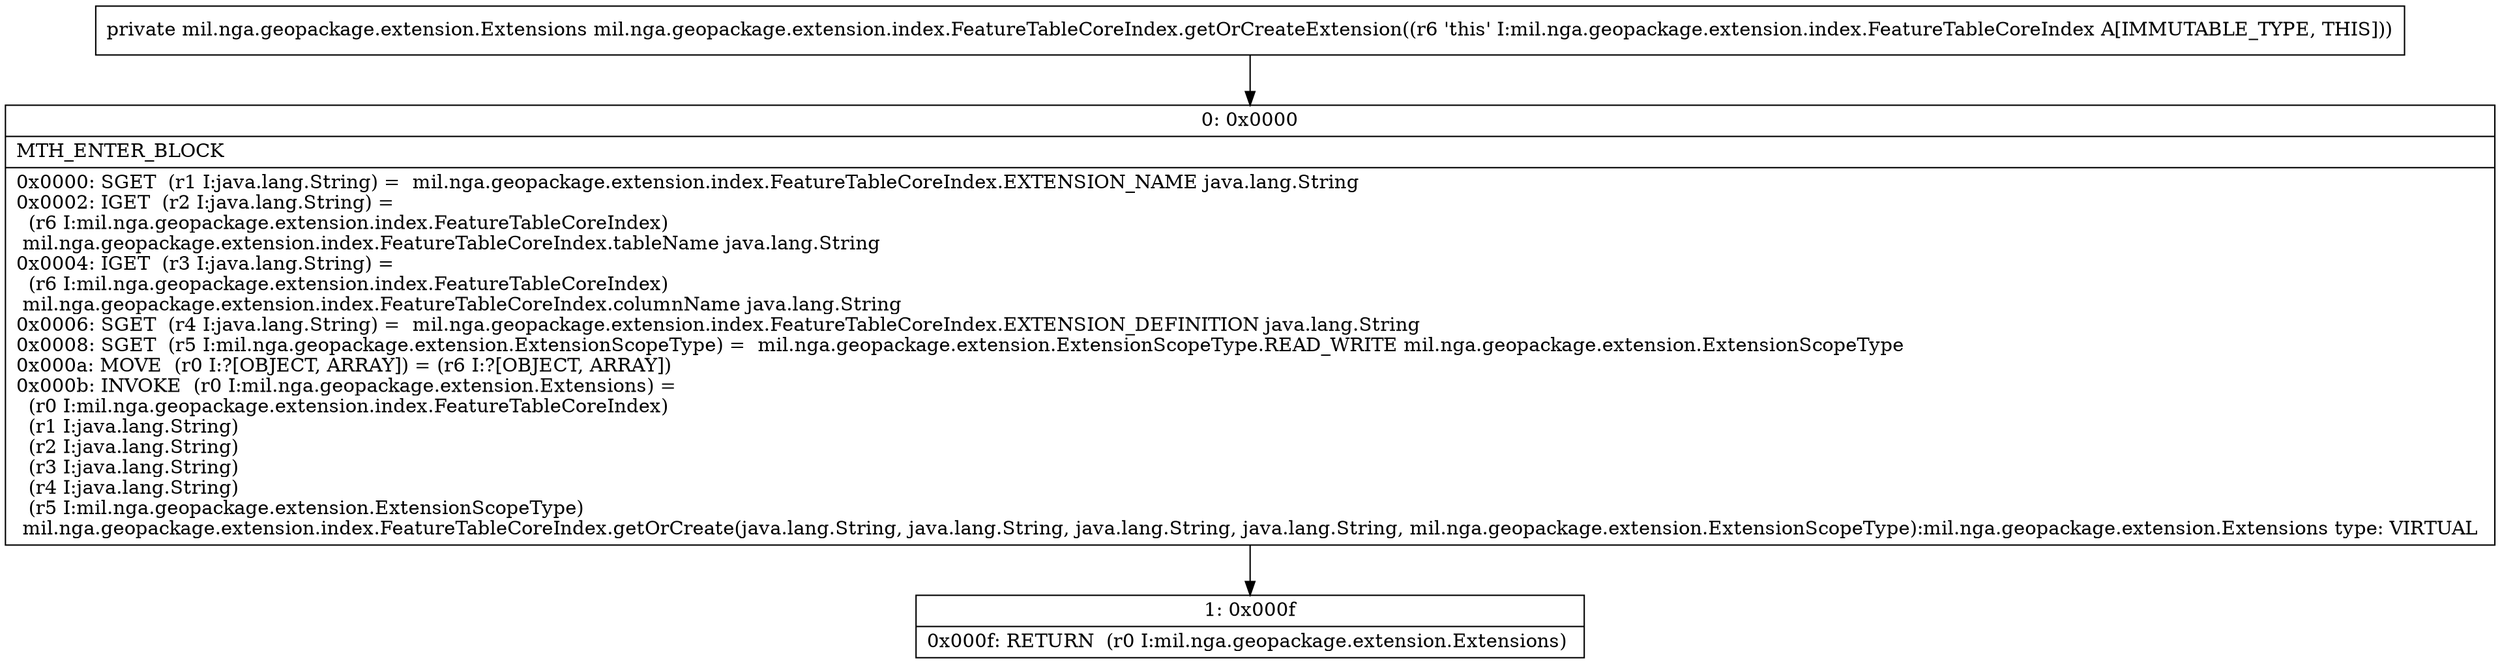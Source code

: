 digraph "CFG formil.nga.geopackage.extension.index.FeatureTableCoreIndex.getOrCreateExtension()Lmil\/nga\/geopackage\/extension\/Extensions;" {
Node_0 [shape=record,label="{0\:\ 0x0000|MTH_ENTER_BLOCK\l|0x0000: SGET  (r1 I:java.lang.String) =  mil.nga.geopackage.extension.index.FeatureTableCoreIndex.EXTENSION_NAME java.lang.String \l0x0002: IGET  (r2 I:java.lang.String) = \l  (r6 I:mil.nga.geopackage.extension.index.FeatureTableCoreIndex)\l mil.nga.geopackage.extension.index.FeatureTableCoreIndex.tableName java.lang.String \l0x0004: IGET  (r3 I:java.lang.String) = \l  (r6 I:mil.nga.geopackage.extension.index.FeatureTableCoreIndex)\l mil.nga.geopackage.extension.index.FeatureTableCoreIndex.columnName java.lang.String \l0x0006: SGET  (r4 I:java.lang.String) =  mil.nga.geopackage.extension.index.FeatureTableCoreIndex.EXTENSION_DEFINITION java.lang.String \l0x0008: SGET  (r5 I:mil.nga.geopackage.extension.ExtensionScopeType) =  mil.nga.geopackage.extension.ExtensionScopeType.READ_WRITE mil.nga.geopackage.extension.ExtensionScopeType \l0x000a: MOVE  (r0 I:?[OBJECT, ARRAY]) = (r6 I:?[OBJECT, ARRAY]) \l0x000b: INVOKE  (r0 I:mil.nga.geopackage.extension.Extensions) = \l  (r0 I:mil.nga.geopackage.extension.index.FeatureTableCoreIndex)\l  (r1 I:java.lang.String)\l  (r2 I:java.lang.String)\l  (r3 I:java.lang.String)\l  (r4 I:java.lang.String)\l  (r5 I:mil.nga.geopackage.extension.ExtensionScopeType)\l mil.nga.geopackage.extension.index.FeatureTableCoreIndex.getOrCreate(java.lang.String, java.lang.String, java.lang.String, java.lang.String, mil.nga.geopackage.extension.ExtensionScopeType):mil.nga.geopackage.extension.Extensions type: VIRTUAL \l}"];
Node_1 [shape=record,label="{1\:\ 0x000f|0x000f: RETURN  (r0 I:mil.nga.geopackage.extension.Extensions) \l}"];
MethodNode[shape=record,label="{private mil.nga.geopackage.extension.Extensions mil.nga.geopackage.extension.index.FeatureTableCoreIndex.getOrCreateExtension((r6 'this' I:mil.nga.geopackage.extension.index.FeatureTableCoreIndex A[IMMUTABLE_TYPE, THIS])) }"];
MethodNode -> Node_0;
Node_0 -> Node_1;
}

